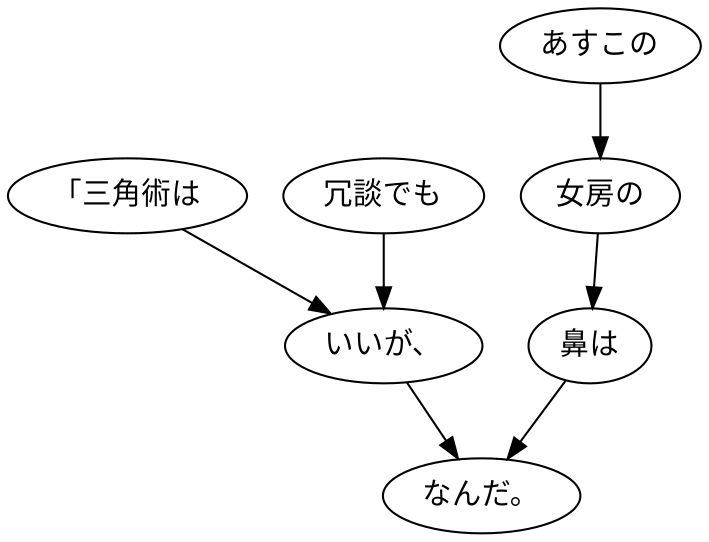 digraph graph2348 {
	node0 [label="「三角術は"];
	node1 [label="冗談でも"];
	node2 [label="いいが、"];
	node3 [label="あすこの"];
	node4 [label="女房の"];
	node5 [label="鼻は"];
	node6 [label="なんだ。"];
	node0 -> node2;
	node1 -> node2;
	node2 -> node6;
	node3 -> node4;
	node4 -> node5;
	node5 -> node6;
}
